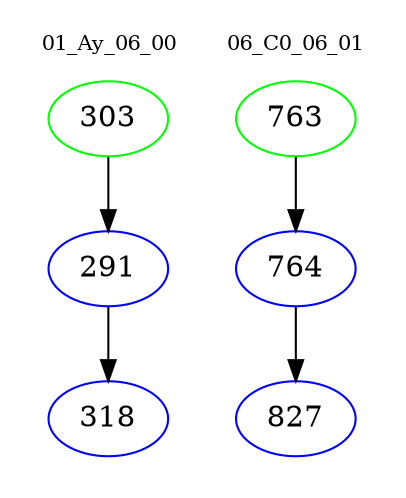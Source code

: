 digraph{
subgraph cluster_0 {
color = white
label = "01_Ay_06_00";
fontsize=10;
T0_303 [label="303", color="green"]
T0_303 -> T0_291 [color="black"]
T0_291 [label="291", color="blue"]
T0_291 -> T0_318 [color="black"]
T0_318 [label="318", color="blue"]
}
subgraph cluster_1 {
color = white
label = "06_C0_06_01";
fontsize=10;
T1_763 [label="763", color="green"]
T1_763 -> T1_764 [color="black"]
T1_764 [label="764", color="blue"]
T1_764 -> T1_827 [color="black"]
T1_827 [label="827", color="blue"]
}
}
